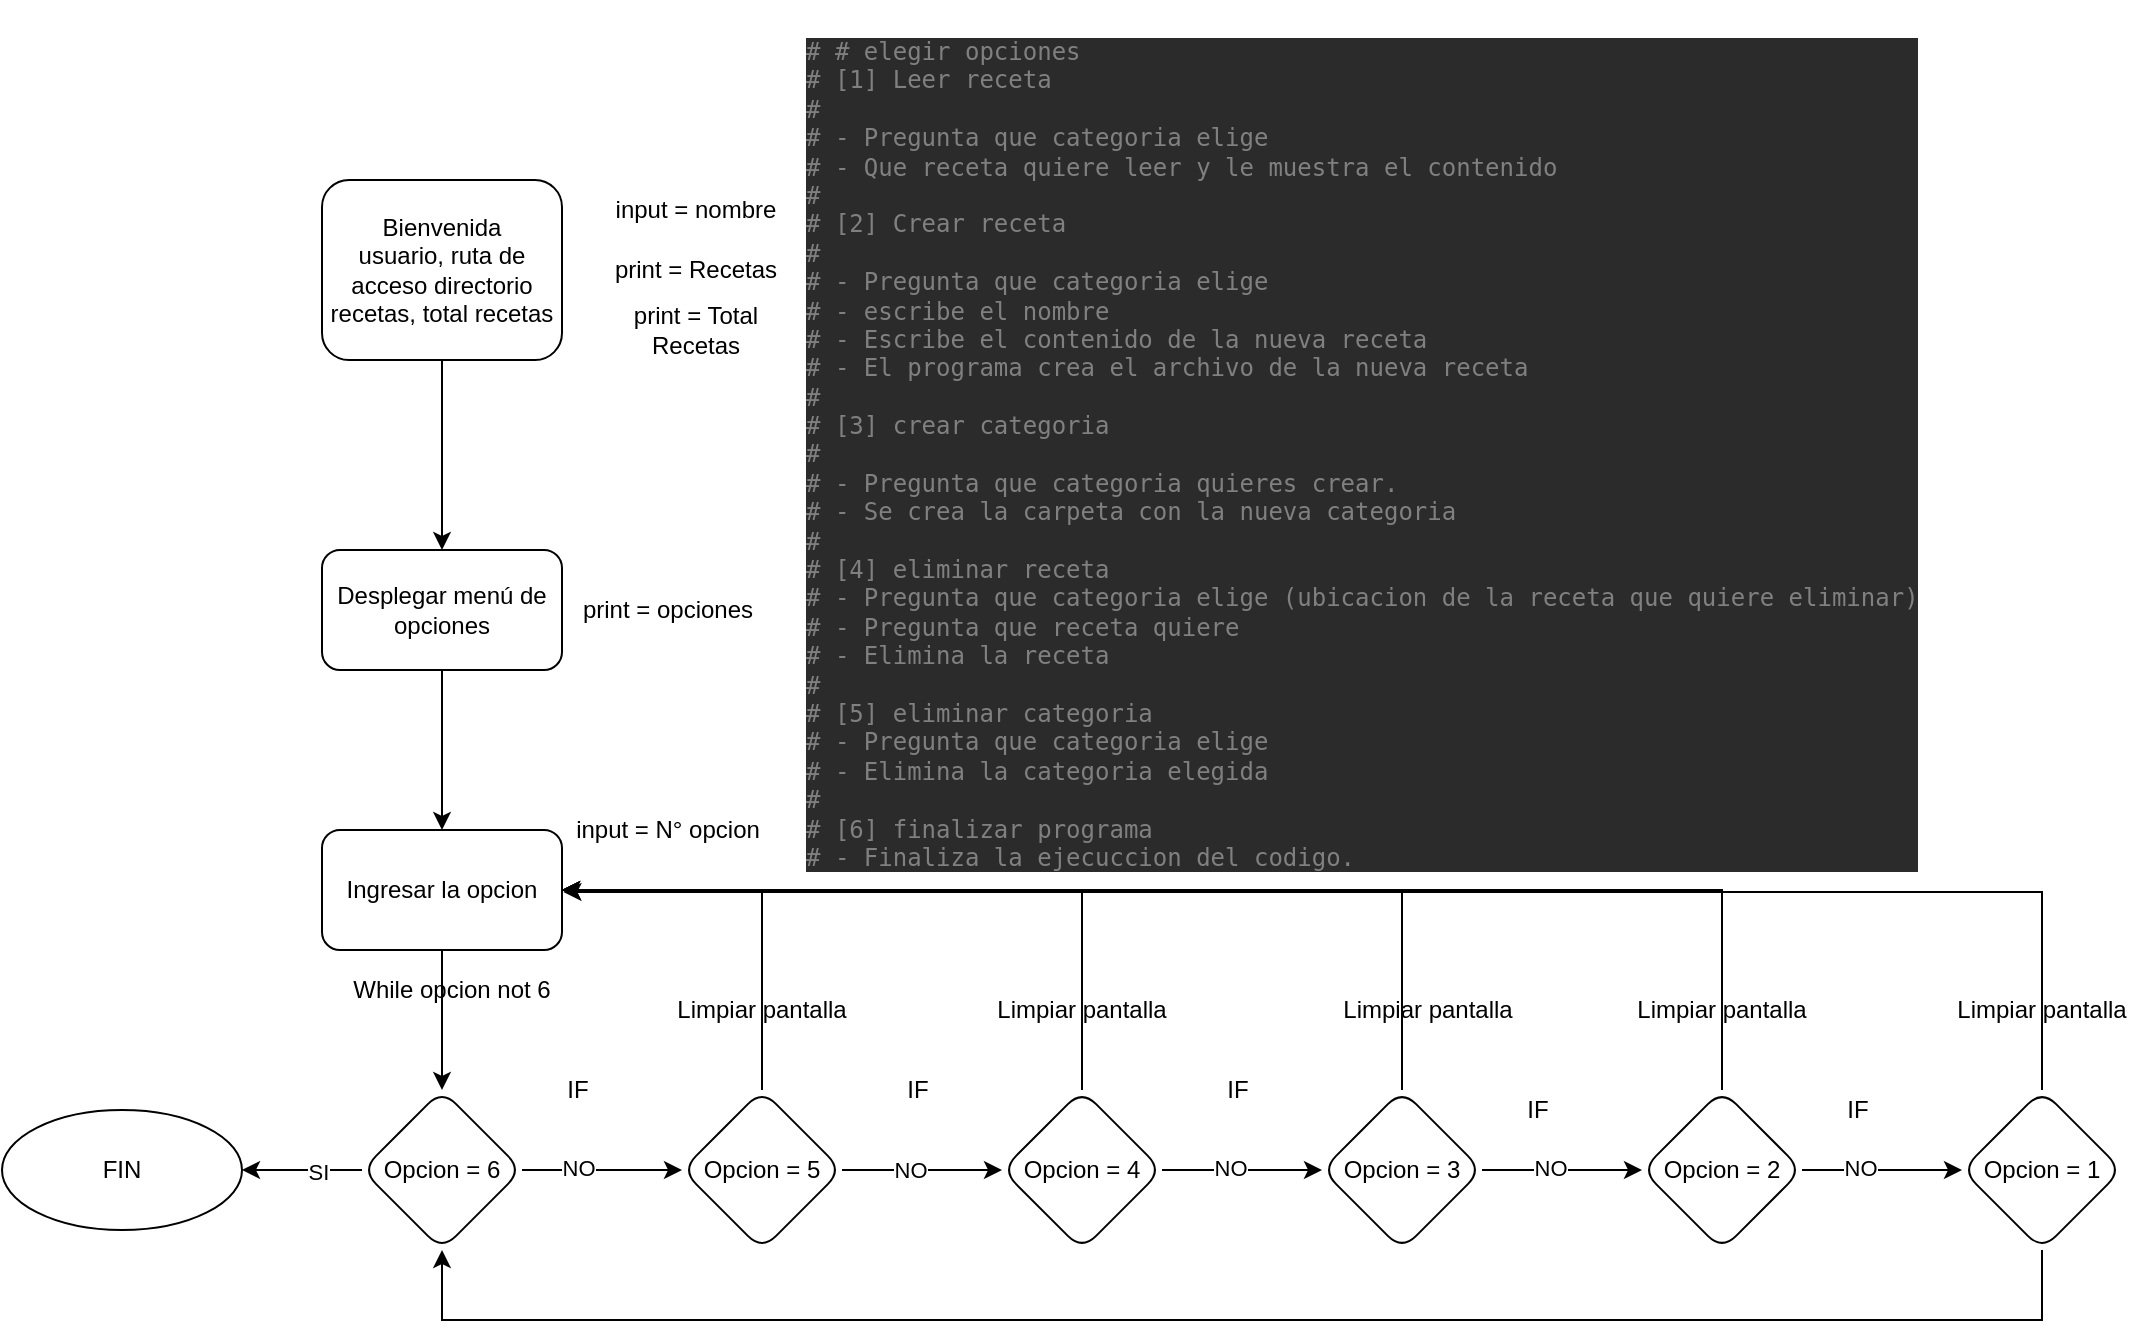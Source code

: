 <mxfile version="20.2.3" type="device"><diagram id="C5RBs43oDa-KdzZeNtuy" name="Page-1"><mxGraphModel dx="1185" dy="1890" grid="1" gridSize="10" guides="1" tooltips="1" connect="1" arrows="1" fold="1" page="1" pageScale="1" pageWidth="827" pageHeight="1169" math="0" shadow="0"><root><mxCell id="WIyWlLk6GJQsqaUBKTNV-0"/><mxCell id="WIyWlLk6GJQsqaUBKTNV-1" parent="WIyWlLk6GJQsqaUBKTNV-0"/><mxCell id="CKOSg5GOA4ck5bIKHmNR-5" value="" style="edgeStyle=orthogonalEdgeStyle;rounded=0;orthogonalLoop=1;jettySize=auto;html=1;" edge="1" parent="WIyWlLk6GJQsqaUBKTNV-1" source="WIyWlLk6GJQsqaUBKTNV-3" target="CKOSg5GOA4ck5bIKHmNR-4"><mxGeometry relative="1" as="geometry"/></mxCell><mxCell id="WIyWlLk6GJQsqaUBKTNV-3" value="Bienvenida&lt;br&gt;usuario, ruta de acceso directorio recetas, total recetas" style="rounded=1;whiteSpace=wrap;html=1;fontSize=12;glass=0;strokeWidth=1;shadow=0;" parent="WIyWlLk6GJQsqaUBKTNV-1" vertex="1"><mxGeometry x="220" y="10" width="120" height="90" as="geometry"/></mxCell><mxCell id="CKOSg5GOA4ck5bIKHmNR-0" value="input = nombre" style="text;html=1;strokeColor=none;fillColor=none;align=center;verticalAlign=middle;whiteSpace=wrap;rounded=0;" vertex="1" parent="WIyWlLk6GJQsqaUBKTNV-1"><mxGeometry x="354" y="10" width="106" height="30" as="geometry"/></mxCell><mxCell id="CKOSg5GOA4ck5bIKHmNR-1" value="print = Recetas" style="text;html=1;strokeColor=none;fillColor=none;align=center;verticalAlign=middle;whiteSpace=wrap;rounded=0;" vertex="1" parent="WIyWlLk6GJQsqaUBKTNV-1"><mxGeometry x="354" y="40" width="106" height="30" as="geometry"/></mxCell><mxCell id="CKOSg5GOA4ck5bIKHmNR-2" value="print = Total Recetas" style="text;html=1;strokeColor=none;fillColor=none;align=center;verticalAlign=middle;whiteSpace=wrap;rounded=0;" vertex="1" parent="WIyWlLk6GJQsqaUBKTNV-1"><mxGeometry x="354" y="70" width="106" height="30" as="geometry"/></mxCell><mxCell id="CKOSg5GOA4ck5bIKHmNR-10" value="" style="edgeStyle=orthogonalEdgeStyle;rounded=0;orthogonalLoop=1;jettySize=auto;html=1;" edge="1" parent="WIyWlLk6GJQsqaUBKTNV-1" source="CKOSg5GOA4ck5bIKHmNR-4" target="CKOSg5GOA4ck5bIKHmNR-9"><mxGeometry relative="1" as="geometry"/></mxCell><mxCell id="CKOSg5GOA4ck5bIKHmNR-4" value="Desplegar menú de opciones" style="whiteSpace=wrap;html=1;rounded=1;glass=0;strokeWidth=1;shadow=0;" vertex="1" parent="WIyWlLk6GJQsqaUBKTNV-1"><mxGeometry x="220" y="195" width="120" height="60" as="geometry"/></mxCell><mxCell id="CKOSg5GOA4ck5bIKHmNR-8" value="print = opciones" style="text;html=1;strokeColor=none;fillColor=none;align=center;verticalAlign=middle;whiteSpace=wrap;rounded=0;" vertex="1" parent="WIyWlLk6GJQsqaUBKTNV-1"><mxGeometry x="340" y="210" width="106" height="30" as="geometry"/></mxCell><mxCell id="CKOSg5GOA4ck5bIKHmNR-13" value="" style="edgeStyle=orthogonalEdgeStyle;rounded=0;orthogonalLoop=1;jettySize=auto;html=1;" edge="1" parent="WIyWlLk6GJQsqaUBKTNV-1" source="CKOSg5GOA4ck5bIKHmNR-9" target="CKOSg5GOA4ck5bIKHmNR-12"><mxGeometry relative="1" as="geometry"/></mxCell><mxCell id="CKOSg5GOA4ck5bIKHmNR-9" value="Ingresar la opcion" style="whiteSpace=wrap;html=1;rounded=1;glass=0;strokeWidth=1;shadow=0;" vertex="1" parent="WIyWlLk6GJQsqaUBKTNV-1"><mxGeometry x="220" y="335" width="120" height="60" as="geometry"/></mxCell><mxCell id="CKOSg5GOA4ck5bIKHmNR-11" value="input = N° opcion" style="text;html=1;strokeColor=none;fillColor=none;align=center;verticalAlign=middle;whiteSpace=wrap;rounded=0;" vertex="1" parent="WIyWlLk6GJQsqaUBKTNV-1"><mxGeometry x="340" y="320" width="106" height="30" as="geometry"/></mxCell><mxCell id="CKOSg5GOA4ck5bIKHmNR-15" value="" style="edgeStyle=orthogonalEdgeStyle;rounded=0;orthogonalLoop=1;jettySize=auto;html=1;" edge="1" parent="WIyWlLk6GJQsqaUBKTNV-1" source="CKOSg5GOA4ck5bIKHmNR-12" target="CKOSg5GOA4ck5bIKHmNR-14"><mxGeometry relative="1" as="geometry"/></mxCell><mxCell id="CKOSg5GOA4ck5bIKHmNR-16" value="NO" style="edgeLabel;html=1;align=center;verticalAlign=middle;resizable=0;points=[];" vertex="1" connectable="0" parent="CKOSg5GOA4ck5bIKHmNR-15"><mxGeometry x="-0.311" y="1" relative="1" as="geometry"><mxPoint as="offset"/></mxGeometry></mxCell><mxCell id="CKOSg5GOA4ck5bIKHmNR-18" value="" style="edgeStyle=orthogonalEdgeStyle;rounded=0;orthogonalLoop=1;jettySize=auto;html=1;" edge="1" parent="WIyWlLk6GJQsqaUBKTNV-1" source="CKOSg5GOA4ck5bIKHmNR-12" target="CKOSg5GOA4ck5bIKHmNR-17"><mxGeometry relative="1" as="geometry"/></mxCell><mxCell id="CKOSg5GOA4ck5bIKHmNR-19" value="SI" style="edgeLabel;html=1;align=center;verticalAlign=middle;resizable=0;points=[];" vertex="1" connectable="0" parent="CKOSg5GOA4ck5bIKHmNR-18"><mxGeometry x="-0.243" y="1" relative="1" as="geometry"><mxPoint as="offset"/></mxGeometry></mxCell><mxCell id="CKOSg5GOA4ck5bIKHmNR-12" value="Opcion = 6" style="rhombus;whiteSpace=wrap;html=1;rounded=1;glass=0;strokeWidth=1;shadow=0;" vertex="1" parent="WIyWlLk6GJQsqaUBKTNV-1"><mxGeometry x="240" y="465" width="80" height="80" as="geometry"/></mxCell><mxCell id="CKOSg5GOA4ck5bIKHmNR-21" value="" style="edgeStyle=orthogonalEdgeStyle;rounded=0;orthogonalLoop=1;jettySize=auto;html=1;" edge="1" parent="WIyWlLk6GJQsqaUBKTNV-1" source="CKOSg5GOA4ck5bIKHmNR-14" target="CKOSg5GOA4ck5bIKHmNR-20"><mxGeometry relative="1" as="geometry"/></mxCell><mxCell id="CKOSg5GOA4ck5bIKHmNR-28" value="NO" style="edgeLabel;html=1;align=center;verticalAlign=middle;resizable=0;points=[];" vertex="1" connectable="0" parent="CKOSg5GOA4ck5bIKHmNR-21"><mxGeometry x="-0.168" relative="1" as="geometry"><mxPoint as="offset"/></mxGeometry></mxCell><mxCell id="CKOSg5GOA4ck5bIKHmNR-39" style="edgeStyle=orthogonalEdgeStyle;rounded=0;orthogonalLoop=1;jettySize=auto;html=1;entryX=1;entryY=0.5;entryDx=0;entryDy=0;" edge="1" parent="WIyWlLk6GJQsqaUBKTNV-1" source="CKOSg5GOA4ck5bIKHmNR-14" target="CKOSg5GOA4ck5bIKHmNR-9"><mxGeometry relative="1" as="geometry"><Array as="points"><mxPoint x="440" y="365"/></Array></mxGeometry></mxCell><mxCell id="CKOSg5GOA4ck5bIKHmNR-14" value="Opcion = 5" style="rhombus;whiteSpace=wrap;html=1;rounded=1;glass=0;strokeWidth=1;shadow=0;" vertex="1" parent="WIyWlLk6GJQsqaUBKTNV-1"><mxGeometry x="400" y="465" width="80" height="80" as="geometry"/></mxCell><mxCell id="CKOSg5GOA4ck5bIKHmNR-17" value="FIN" style="ellipse;whiteSpace=wrap;html=1;rounded=1;glass=0;strokeWidth=1;shadow=0;" vertex="1" parent="WIyWlLk6GJQsqaUBKTNV-1"><mxGeometry x="60" y="475" width="120" height="60" as="geometry"/></mxCell><mxCell id="CKOSg5GOA4ck5bIKHmNR-23" value="" style="edgeStyle=orthogonalEdgeStyle;rounded=0;orthogonalLoop=1;jettySize=auto;html=1;" edge="1" parent="WIyWlLk6GJQsqaUBKTNV-1" source="CKOSg5GOA4ck5bIKHmNR-20" target="CKOSg5GOA4ck5bIKHmNR-22"><mxGeometry relative="1" as="geometry"/></mxCell><mxCell id="CKOSg5GOA4ck5bIKHmNR-29" value="NO" style="edgeLabel;html=1;align=center;verticalAlign=middle;resizable=0;points=[];" vertex="1" connectable="0" parent="CKOSg5GOA4ck5bIKHmNR-23"><mxGeometry x="-0.168" y="1" relative="1" as="geometry"><mxPoint as="offset"/></mxGeometry></mxCell><mxCell id="CKOSg5GOA4ck5bIKHmNR-40" style="edgeStyle=orthogonalEdgeStyle;rounded=0;orthogonalLoop=1;jettySize=auto;html=1;entryX=1;entryY=0.5;entryDx=0;entryDy=0;" edge="1" parent="WIyWlLk6GJQsqaUBKTNV-1" source="CKOSg5GOA4ck5bIKHmNR-20" target="CKOSg5GOA4ck5bIKHmNR-9"><mxGeometry relative="1" as="geometry"><Array as="points"><mxPoint x="600" y="365"/></Array></mxGeometry></mxCell><mxCell id="CKOSg5GOA4ck5bIKHmNR-20" value="Opcion = 4" style="rhombus;whiteSpace=wrap;html=1;rounded=1;glass=0;strokeWidth=1;shadow=0;" vertex="1" parent="WIyWlLk6GJQsqaUBKTNV-1"><mxGeometry x="560" y="465" width="80" height="80" as="geometry"/></mxCell><mxCell id="CKOSg5GOA4ck5bIKHmNR-25" value="" style="edgeStyle=orthogonalEdgeStyle;rounded=0;orthogonalLoop=1;jettySize=auto;html=1;" edge="1" parent="WIyWlLk6GJQsqaUBKTNV-1" source="CKOSg5GOA4ck5bIKHmNR-22" target="CKOSg5GOA4ck5bIKHmNR-24"><mxGeometry relative="1" as="geometry"/></mxCell><mxCell id="CKOSg5GOA4ck5bIKHmNR-30" value="NO" style="edgeLabel;html=1;align=center;verticalAlign=middle;resizable=0;points=[];" vertex="1" connectable="0" parent="CKOSg5GOA4ck5bIKHmNR-25"><mxGeometry x="-0.168" y="1" relative="1" as="geometry"><mxPoint as="offset"/></mxGeometry></mxCell><mxCell id="CKOSg5GOA4ck5bIKHmNR-41" style="edgeStyle=orthogonalEdgeStyle;rounded=0;orthogonalLoop=1;jettySize=auto;html=1;entryX=1;entryY=0.5;entryDx=0;entryDy=0;" edge="1" parent="WIyWlLk6GJQsqaUBKTNV-1" source="CKOSg5GOA4ck5bIKHmNR-22" target="CKOSg5GOA4ck5bIKHmNR-9"><mxGeometry relative="1" as="geometry"><mxPoint x="340" y="370.0" as="targetPoint"/><Array as="points"><mxPoint x="760" y="365"/></Array></mxGeometry></mxCell><mxCell id="CKOSg5GOA4ck5bIKHmNR-22" value="Opcion = 3" style="rhombus;whiteSpace=wrap;html=1;rounded=1;glass=0;strokeWidth=1;shadow=0;" vertex="1" parent="WIyWlLk6GJQsqaUBKTNV-1"><mxGeometry x="720" y="465" width="80" height="80" as="geometry"/></mxCell><mxCell id="CKOSg5GOA4ck5bIKHmNR-27" value="" style="edgeStyle=orthogonalEdgeStyle;rounded=0;orthogonalLoop=1;jettySize=auto;html=1;" edge="1" parent="WIyWlLk6GJQsqaUBKTNV-1" source="CKOSg5GOA4ck5bIKHmNR-24" target="CKOSg5GOA4ck5bIKHmNR-26"><mxGeometry relative="1" as="geometry"/></mxCell><mxCell id="CKOSg5GOA4ck5bIKHmNR-31" value="NO" style="edgeLabel;html=1;align=center;verticalAlign=middle;resizable=0;points=[];" vertex="1" connectable="0" parent="CKOSg5GOA4ck5bIKHmNR-27"><mxGeometry x="-0.282" y="1" relative="1" as="geometry"><mxPoint as="offset"/></mxGeometry></mxCell><mxCell id="CKOSg5GOA4ck5bIKHmNR-42" style="edgeStyle=orthogonalEdgeStyle;rounded=0;orthogonalLoop=1;jettySize=auto;html=1;entryX=1;entryY=0.5;entryDx=0;entryDy=0;" edge="1" parent="WIyWlLk6GJQsqaUBKTNV-1" source="CKOSg5GOA4ck5bIKHmNR-24" target="CKOSg5GOA4ck5bIKHmNR-9"><mxGeometry relative="1" as="geometry"><Array as="points"><mxPoint x="920" y="365"/></Array></mxGeometry></mxCell><mxCell id="CKOSg5GOA4ck5bIKHmNR-24" value="Opcion = 2" style="rhombus;whiteSpace=wrap;html=1;rounded=1;glass=0;strokeWidth=1;shadow=0;" vertex="1" parent="WIyWlLk6GJQsqaUBKTNV-1"><mxGeometry x="880" y="465" width="80" height="80" as="geometry"/></mxCell><mxCell id="CKOSg5GOA4ck5bIKHmNR-37" style="edgeStyle=orthogonalEdgeStyle;rounded=0;orthogonalLoop=1;jettySize=auto;html=1;entryX=0.5;entryY=1;entryDx=0;entryDy=0;" edge="1" parent="WIyWlLk6GJQsqaUBKTNV-1" source="CKOSg5GOA4ck5bIKHmNR-26" target="CKOSg5GOA4ck5bIKHmNR-12"><mxGeometry relative="1" as="geometry"><Array as="points"><mxPoint x="1080" y="580"/><mxPoint x="280" y="580"/></Array></mxGeometry></mxCell><mxCell id="CKOSg5GOA4ck5bIKHmNR-43" style="edgeStyle=orthogonalEdgeStyle;rounded=0;orthogonalLoop=1;jettySize=auto;html=1;entryX=1.006;entryY=0.524;entryDx=0;entryDy=0;entryPerimeter=0;" edge="1" parent="WIyWlLk6GJQsqaUBKTNV-1" source="CKOSg5GOA4ck5bIKHmNR-26" target="CKOSg5GOA4ck5bIKHmNR-9"><mxGeometry relative="1" as="geometry"><mxPoint x="340" y="360.0" as="targetPoint"/><Array as="points"><mxPoint x="1080" y="366"/><mxPoint x="341" y="366"/></Array></mxGeometry></mxCell><mxCell id="CKOSg5GOA4ck5bIKHmNR-26" value="Opcion = 1" style="rhombus;whiteSpace=wrap;html=1;rounded=1;glass=0;strokeWidth=1;shadow=0;" vertex="1" parent="WIyWlLk6GJQsqaUBKTNV-1"><mxGeometry x="1040" y="465" width="80" height="80" as="geometry"/></mxCell><mxCell id="CKOSg5GOA4ck5bIKHmNR-32" value="IF" style="text;html=1;strokeColor=none;fillColor=none;align=center;verticalAlign=middle;whiteSpace=wrap;rounded=0;" vertex="1" parent="WIyWlLk6GJQsqaUBKTNV-1"><mxGeometry x="330" y="450" width="36" height="30" as="geometry"/></mxCell><mxCell id="CKOSg5GOA4ck5bIKHmNR-33" value="IF" style="text;html=1;strokeColor=none;fillColor=none;align=center;verticalAlign=middle;whiteSpace=wrap;rounded=0;" vertex="1" parent="WIyWlLk6GJQsqaUBKTNV-1"><mxGeometry x="500" y="450" width="36" height="30" as="geometry"/></mxCell><mxCell id="CKOSg5GOA4ck5bIKHmNR-34" value="IF" style="text;html=1;strokeColor=none;fillColor=none;align=center;verticalAlign=middle;whiteSpace=wrap;rounded=0;" vertex="1" parent="WIyWlLk6GJQsqaUBKTNV-1"><mxGeometry x="660" y="450" width="36" height="30" as="geometry"/></mxCell><mxCell id="CKOSg5GOA4ck5bIKHmNR-35" value="IF" style="text;html=1;strokeColor=none;fillColor=none;align=center;verticalAlign=middle;whiteSpace=wrap;rounded=0;" vertex="1" parent="WIyWlLk6GJQsqaUBKTNV-1"><mxGeometry x="810" y="460" width="36" height="30" as="geometry"/></mxCell><mxCell id="CKOSg5GOA4ck5bIKHmNR-36" value="IF" style="text;html=1;strokeColor=none;fillColor=none;align=center;verticalAlign=middle;whiteSpace=wrap;rounded=0;" vertex="1" parent="WIyWlLk6GJQsqaUBKTNV-1"><mxGeometry x="970" y="460" width="36" height="30" as="geometry"/></mxCell><mxCell id="CKOSg5GOA4ck5bIKHmNR-38" value="While opcion not 6" style="text;html=1;strokeColor=none;fillColor=none;align=center;verticalAlign=middle;whiteSpace=wrap;rounded=0;" vertex="1" parent="WIyWlLk6GJQsqaUBKTNV-1"><mxGeometry x="230" y="400" width="110" height="30" as="geometry"/></mxCell><mxCell id="CKOSg5GOA4ck5bIKHmNR-45" value="&lt;pre style=&quot;background-color:#2b2b2b;color:#a9b7c6;font-family:'JetBrains Mono',monospace;font-size:9,8pt;&quot;&gt;&lt;span style=&quot;color:#808080;&quot;&gt;# # elegir opciones&lt;br&gt;&lt;/span&gt;&lt;span style=&quot;color:#808080;&quot;&gt;# [1] Leer receta&lt;br&gt;&lt;/span&gt;&lt;span style=&quot;color:#808080;&quot;&gt;#&lt;br&gt;&lt;/span&gt;&lt;span style=&quot;color:#808080;&quot;&gt;# - Pregunta que categoria elige&lt;br&gt;&lt;/span&gt;&lt;span style=&quot;color:#808080;&quot;&gt;# - Que receta quiere leer y le muestra el contenido&lt;br&gt;&lt;/span&gt;&lt;span style=&quot;color:#808080;&quot;&gt;#&lt;br&gt;&lt;/span&gt;&lt;span style=&quot;color:#808080;&quot;&gt;# [2] Crear receta&lt;br&gt;&lt;/span&gt;&lt;span style=&quot;color:#808080;&quot;&gt;#&lt;br&gt;&lt;/span&gt;&lt;span style=&quot;color:#808080;&quot;&gt;# - Pregunta que categoria elige&lt;br&gt;&lt;/span&gt;&lt;span style=&quot;color:#808080;&quot;&gt;# - escribe el nombre&lt;br&gt;&lt;/span&gt;&lt;span style=&quot;color:#808080;&quot;&gt;# - Escribe el contenido de la nueva receta&lt;br&gt;&lt;/span&gt;&lt;span style=&quot;color:#808080;&quot;&gt;# - El programa crea el archivo de la nueva receta&lt;br&gt;&lt;/span&gt;&lt;span style=&quot;color:#808080;&quot;&gt;#&lt;br&gt;&lt;/span&gt;&lt;span style=&quot;color:#808080;&quot;&gt;# [3] crear categoria&lt;br&gt;&lt;/span&gt;&lt;span style=&quot;color:#808080;&quot;&gt;#&lt;br&gt;&lt;/span&gt;&lt;span style=&quot;color:#808080;&quot;&gt;# - Pregunta que categoria quieres crear.&lt;br&gt;&lt;/span&gt;&lt;span style=&quot;color:#808080;&quot;&gt;# - Se crea la carpeta con la nueva categoria&lt;br&gt;&lt;/span&gt;&lt;span style=&quot;color:#808080;&quot;&gt;#&lt;br&gt;&lt;/span&gt;&lt;span style=&quot;color:#808080;&quot;&gt;# [4] eliminar receta&lt;br&gt;&lt;/span&gt;&lt;span style=&quot;color:#808080;&quot;&gt;# - Pregunta que categoria elige (ubicacion de la receta que quiere eliminar)&lt;br&gt;&lt;/span&gt;&lt;span style=&quot;color:#808080;&quot;&gt;# - Pregunta que receta quiere&lt;br&gt;&lt;/span&gt;&lt;span style=&quot;color:#808080;&quot;&gt;# - Elimina la receta&lt;br&gt;&lt;/span&gt;&lt;span style=&quot;color:#808080;&quot;&gt;#&lt;br&gt;&lt;/span&gt;&lt;span style=&quot;color:#808080;&quot;&gt;# [5] eliminar categoria&lt;br&gt;&lt;/span&gt;&lt;span style=&quot;color:#808080;&quot;&gt;# - Pregunta que categoria elige&lt;br&gt;&lt;/span&gt;&lt;span style=&quot;color:#808080;&quot;&gt;# - Elimina la categoria elegida&lt;br&gt;&lt;/span&gt;&lt;span style=&quot;color:#808080;&quot;&gt;#&lt;br&gt;&lt;/span&gt;&lt;span style=&quot;color:#808080;&quot;&gt;# [6] finalizar programa&lt;br&gt;&lt;/span&gt;&lt;span style=&quot;color:#808080;&quot;&gt;# - Finaliza la ejecuccion del codigo.&lt;/span&gt;&lt;/pre&gt;" style="text;whiteSpace=wrap;html=1;" vertex="1" parent="WIyWlLk6GJQsqaUBKTNV-1"><mxGeometry x="460" y="-80" width="560" height="460" as="geometry"/></mxCell><mxCell id="CKOSg5GOA4ck5bIKHmNR-46" value="Limpiar pantalla" style="text;html=1;strokeColor=none;fillColor=none;align=center;verticalAlign=middle;whiteSpace=wrap;rounded=0;" vertex="1" parent="WIyWlLk6GJQsqaUBKTNV-1"><mxGeometry x="387" y="410" width="106" height="30" as="geometry"/></mxCell><mxCell id="CKOSg5GOA4ck5bIKHmNR-47" value="Limpiar pantalla" style="text;html=1;strokeColor=none;fillColor=none;align=center;verticalAlign=middle;whiteSpace=wrap;rounded=0;" vertex="1" parent="WIyWlLk6GJQsqaUBKTNV-1"><mxGeometry x="547" y="410" width="106" height="30" as="geometry"/></mxCell><mxCell id="CKOSg5GOA4ck5bIKHmNR-48" value="Limpiar pantalla" style="text;html=1;strokeColor=none;fillColor=none;align=center;verticalAlign=middle;whiteSpace=wrap;rounded=0;" vertex="1" parent="WIyWlLk6GJQsqaUBKTNV-1"><mxGeometry x="720" y="410" width="106" height="30" as="geometry"/></mxCell><mxCell id="CKOSg5GOA4ck5bIKHmNR-49" value="Limpiar pantalla" style="text;html=1;strokeColor=none;fillColor=none;align=center;verticalAlign=middle;whiteSpace=wrap;rounded=0;" vertex="1" parent="WIyWlLk6GJQsqaUBKTNV-1"><mxGeometry x="867" y="410" width="106" height="30" as="geometry"/></mxCell><mxCell id="CKOSg5GOA4ck5bIKHmNR-53" value="Limpiar pantalla" style="text;html=1;strokeColor=none;fillColor=none;align=center;verticalAlign=middle;whiteSpace=wrap;rounded=0;" vertex="1" parent="WIyWlLk6GJQsqaUBKTNV-1"><mxGeometry x="1027" y="410" width="106" height="30" as="geometry"/></mxCell></root></mxGraphModel></diagram></mxfile>